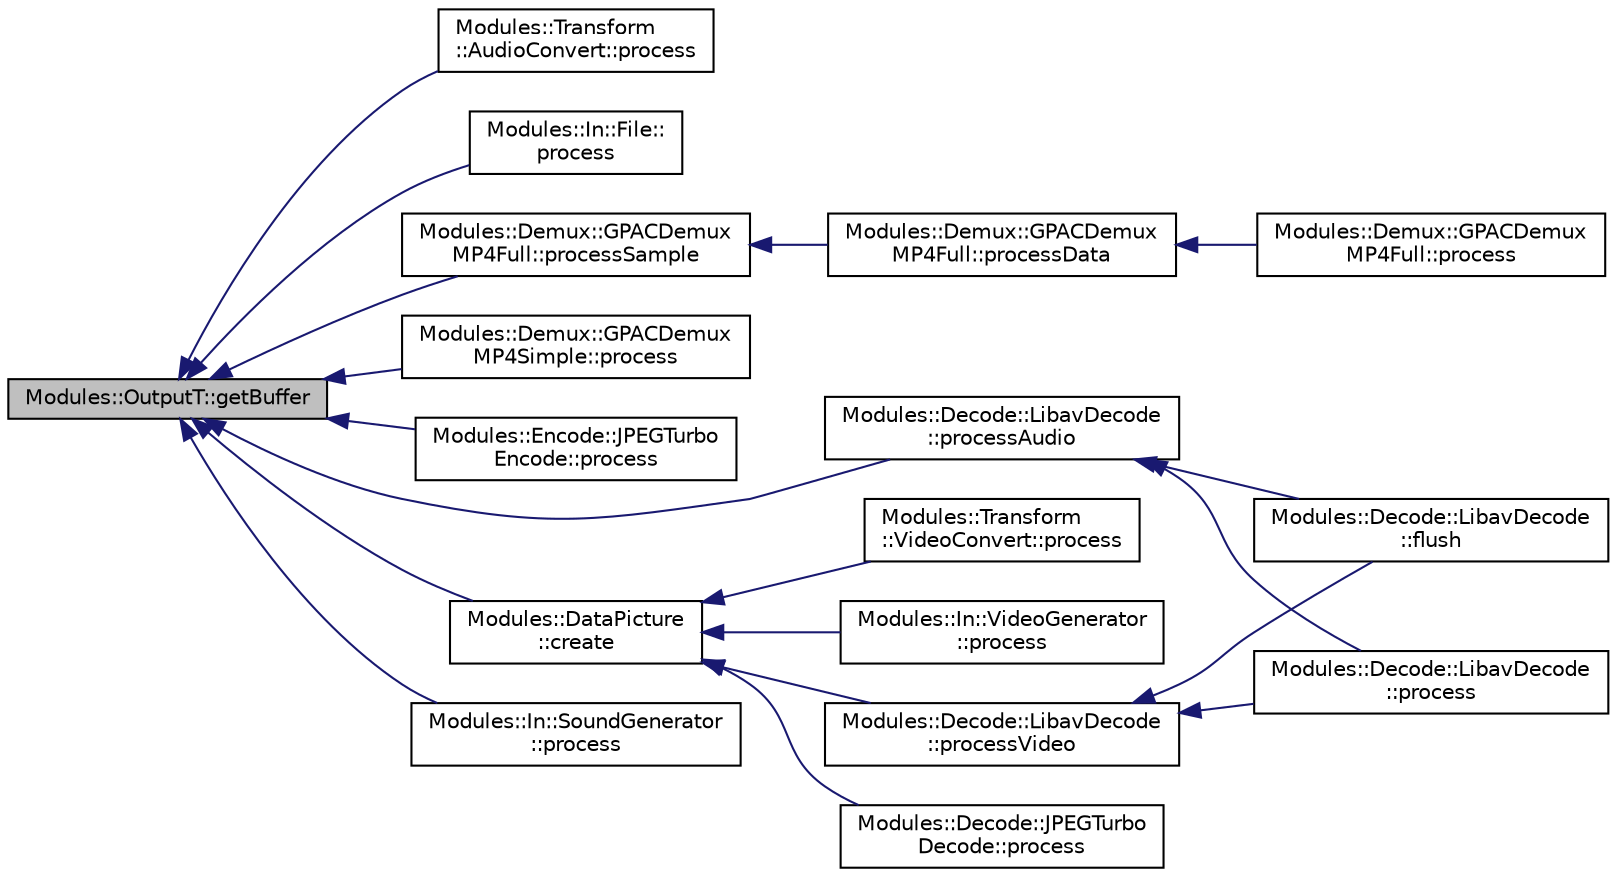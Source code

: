 digraph "Modules::OutputT::getBuffer"
{
 // INTERACTIVE_SVG=YES
  edge [fontname="Helvetica",fontsize="10",labelfontname="Helvetica",labelfontsize="10"];
  node [fontname="Helvetica",fontsize="10",shape=record];
  rankdir="LR";
  Node1 [label="Modules::OutputT::getBuffer",height=0.2,width=0.4,color="black", fillcolor="grey75", style="filled", fontcolor="black"];
  Node1 -> Node2 [dir="back",color="midnightblue",fontsize="10",style="solid",fontname="Helvetica"];
  Node2 [label="Modules::Transform\l::AudioConvert::process",height=0.2,width=0.4,color="black", fillcolor="white", style="filled",URL="$class_modules_1_1_transform_1_1_audio_convert.html#a8193326c3bf3b7cdce8e740f521b1065"];
  Node1 -> Node3 [dir="back",color="midnightblue",fontsize="10",style="solid",fontname="Helvetica"];
  Node3 [label="Modules::In::File::\lprocess",height=0.2,width=0.4,color="black", fillcolor="white", style="filled",URL="$class_modules_1_1_in_1_1_file.html#a6e3726c7fd0a7475b85e0e69ee88505b"];
  Node1 -> Node4 [dir="back",color="midnightblue",fontsize="10",style="solid",fontname="Helvetica"];
  Node4 [label="Modules::Demux::GPACDemux\lMP4Full::processSample",height=0.2,width=0.4,color="black", fillcolor="white", style="filled",URL="$class_modules_1_1_demux_1_1_g_p_a_c_demux_m_p4_full.html#a34d4b4bb9b18de6f2e743039a5ff9c17"];
  Node4 -> Node5 [dir="back",color="midnightblue",fontsize="10",style="solid",fontname="Helvetica"];
  Node5 [label="Modules::Demux::GPACDemux\lMP4Full::processData",height=0.2,width=0.4,color="black", fillcolor="white", style="filled",URL="$class_modules_1_1_demux_1_1_g_p_a_c_demux_m_p4_full.html#a905ef0c8c00c95184f3a4d4393873727"];
  Node5 -> Node6 [dir="back",color="midnightblue",fontsize="10",style="solid",fontname="Helvetica"];
  Node6 [label="Modules::Demux::GPACDemux\lMP4Full::process",height=0.2,width=0.4,color="black", fillcolor="white", style="filled",URL="$class_modules_1_1_demux_1_1_g_p_a_c_demux_m_p4_full.html#a68d3175185eea1a6d7b0b257c0c69cc4"];
  Node1 -> Node7 [dir="back",color="midnightblue",fontsize="10",style="solid",fontname="Helvetica"];
  Node7 [label="Modules::Demux::GPACDemux\lMP4Simple::process",height=0.2,width=0.4,color="black", fillcolor="white", style="filled",URL="$class_modules_1_1_demux_1_1_g_p_a_c_demux_m_p4_simple.html#a08ca8699bb4f6c81b671df87fea60fa5"];
  Node1 -> Node8 [dir="back",color="midnightblue",fontsize="10",style="solid",fontname="Helvetica"];
  Node8 [label="Modules::Encode::JPEGTurbo\lEncode::process",height=0.2,width=0.4,color="black", fillcolor="white", style="filled",URL="$class_modules_1_1_encode_1_1_j_p_e_g_turbo_encode.html#afbdad5dac7671e800ec22c49d8a6c140"];
  Node1 -> Node9 [dir="back",color="midnightblue",fontsize="10",style="solid",fontname="Helvetica"];
  Node9 [label="Modules::Decode::LibavDecode\l::processAudio",height=0.2,width=0.4,color="black", fillcolor="white", style="filled",URL="$class_modules_1_1_decode_1_1_libav_decode.html#aebd3c864198593296bd3e4a2a2befc83"];
  Node9 -> Node10 [dir="back",color="midnightblue",fontsize="10",style="solid",fontname="Helvetica"];
  Node10 [label="Modules::Decode::LibavDecode\l::process",height=0.2,width=0.4,color="black", fillcolor="white", style="filled",URL="$class_modules_1_1_decode_1_1_libav_decode.html#a7c2912fff6369c3edb4314a325bfd90a"];
  Node9 -> Node11 [dir="back",color="midnightblue",fontsize="10",style="solid",fontname="Helvetica"];
  Node11 [label="Modules::Decode::LibavDecode\l::flush",height=0.2,width=0.4,color="black", fillcolor="white", style="filled",URL="$class_modules_1_1_decode_1_1_libav_decode.html#a9f45f96143bf5d985a0c6b0433a54ba2"];
  Node1 -> Node12 [dir="back",color="midnightblue",fontsize="10",style="solid",fontname="Helvetica"];
  Node12 [label="Modules::DataPicture\l::create",height=0.2,width=0.4,color="black", fillcolor="white", style="filled",URL="$class_modules_1_1_data_picture.html#a3e285ad996670565e6c40ec5cf814f99"];
  Node12 -> Node13 [dir="back",color="midnightblue",fontsize="10",style="solid",fontname="Helvetica"];
  Node13 [label="Modules::Decode::JPEGTurbo\lDecode::process",height=0.2,width=0.4,color="black", fillcolor="white", style="filled",URL="$class_modules_1_1_decode_1_1_j_p_e_g_turbo_decode.html#aa654822d385894ac01e237508a983aa5"];
  Node12 -> Node14 [dir="back",color="midnightblue",fontsize="10",style="solid",fontname="Helvetica"];
  Node14 [label="Modules::Decode::LibavDecode\l::processVideo",height=0.2,width=0.4,color="black", fillcolor="white", style="filled",URL="$class_modules_1_1_decode_1_1_libav_decode.html#ab75091c985a1ee27944a23fb4a8b56df"];
  Node14 -> Node10 [dir="back",color="midnightblue",fontsize="10",style="solid",fontname="Helvetica"];
  Node14 -> Node11 [dir="back",color="midnightblue",fontsize="10",style="solid",fontname="Helvetica"];
  Node12 -> Node15 [dir="back",color="midnightblue",fontsize="10",style="solid",fontname="Helvetica"];
  Node15 [label="Modules::Transform\l::VideoConvert::process",height=0.2,width=0.4,color="black", fillcolor="white", style="filled",URL="$class_modules_1_1_transform_1_1_video_convert.html#ad747203b87678ebcf9a94e2654b51d24"];
  Node12 -> Node16 [dir="back",color="midnightblue",fontsize="10",style="solid",fontname="Helvetica"];
  Node16 [label="Modules::In::VideoGenerator\l::process",height=0.2,width=0.4,color="black", fillcolor="white", style="filled",URL="$class_modules_1_1_in_1_1_video_generator.html#aa053cb3eb1c0cb213a869dc6be262752"];
  Node1 -> Node17 [dir="back",color="midnightblue",fontsize="10",style="solid",fontname="Helvetica"];
  Node17 [label="Modules::In::SoundGenerator\l::process",height=0.2,width=0.4,color="black", fillcolor="white", style="filled",URL="$class_modules_1_1_in_1_1_sound_generator.html#a45456674c6189f634b52f1d841cd2d75"];
}

